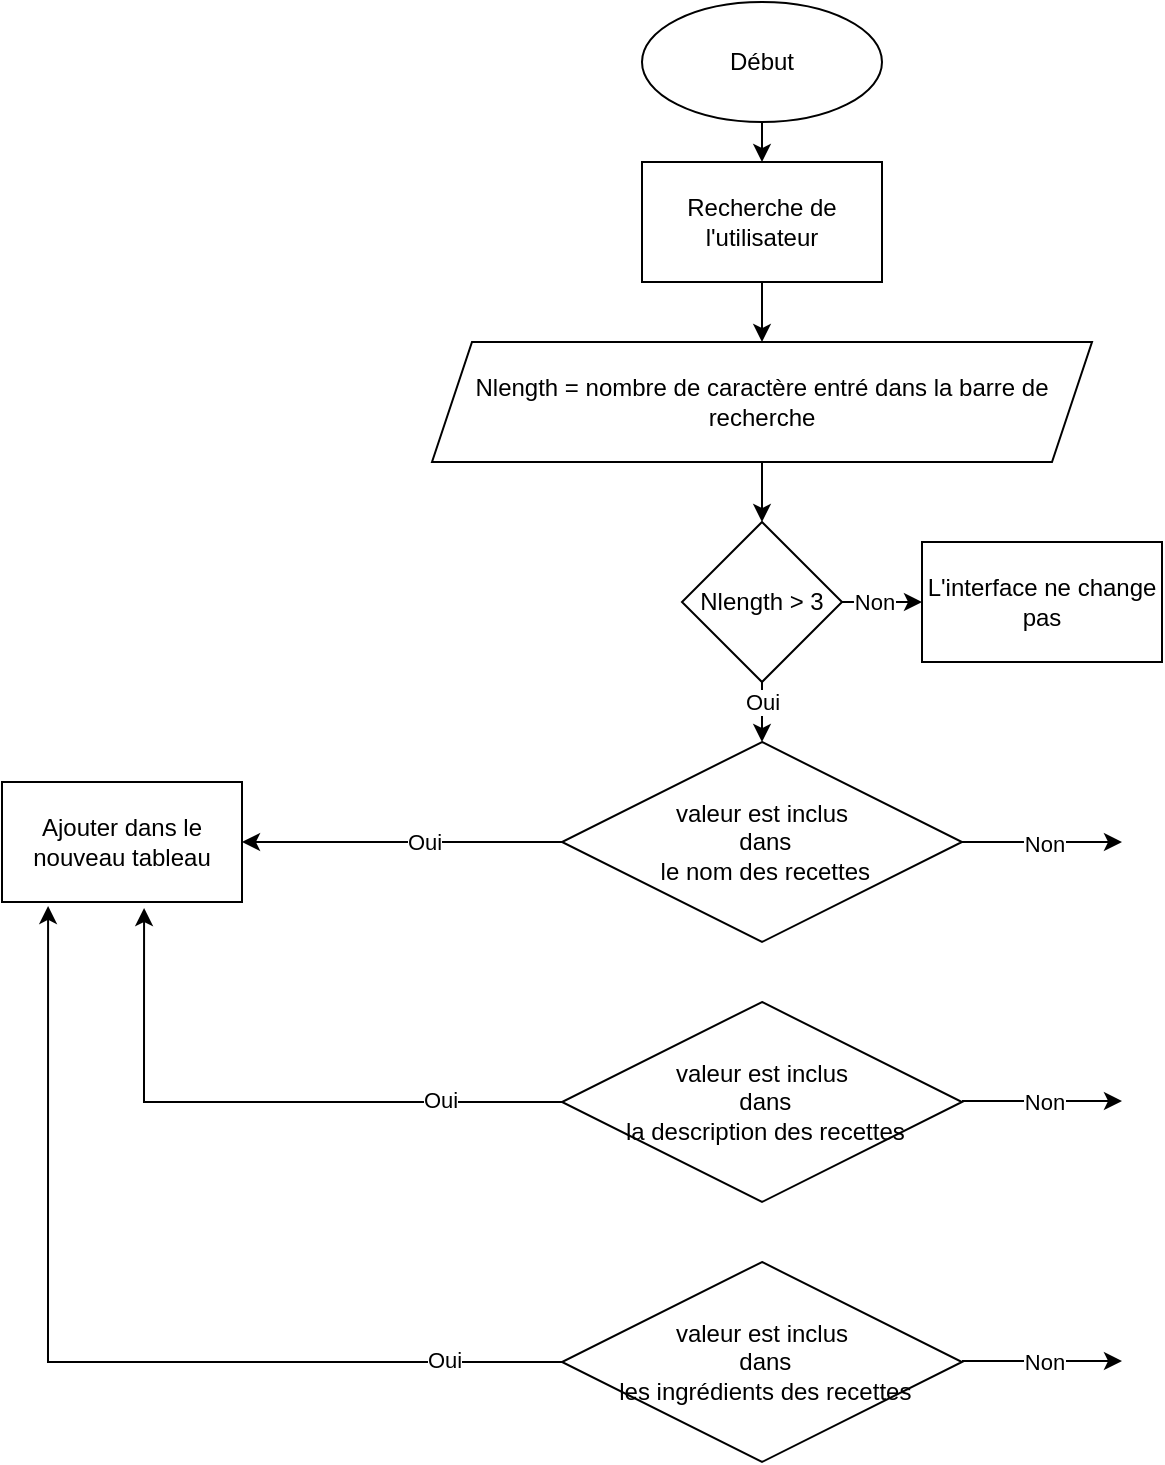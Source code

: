 <mxfile version="17.4.0" type="github">
  <diagram id="C5RBs43oDa-KdzZeNtuy" name="Page-1">
    <mxGraphModel dx="946" dy="589" grid="1" gridSize="10" guides="1" tooltips="1" connect="1" arrows="1" fold="1" page="1" pageScale="1" pageWidth="827" pageHeight="1169" math="0" shadow="0">
      <root>
        <mxCell id="WIyWlLk6GJQsqaUBKTNV-0" />
        <mxCell id="WIyWlLk6GJQsqaUBKTNV-1" parent="WIyWlLk6GJQsqaUBKTNV-0" />
        <mxCell id="Iiy8EJFlqJbz6gkXB-Cf-2" style="edgeStyle=orthogonalEdgeStyle;rounded=0;orthogonalLoop=1;jettySize=auto;html=1;exitX=0.5;exitY=1;exitDx=0;exitDy=0;" edge="1" parent="WIyWlLk6GJQsqaUBKTNV-1" source="Iiy8EJFlqJbz6gkXB-Cf-1">
          <mxGeometry relative="1" as="geometry">
            <mxPoint x="540" y="130" as="targetPoint" />
          </mxGeometry>
        </mxCell>
        <mxCell id="Iiy8EJFlqJbz6gkXB-Cf-1" value="Début" style="ellipse;whiteSpace=wrap;html=1;" vertex="1" parent="WIyWlLk6GJQsqaUBKTNV-1">
          <mxGeometry x="480" y="50" width="120" height="60" as="geometry" />
        </mxCell>
        <mxCell id="Iiy8EJFlqJbz6gkXB-Cf-7" value="" style="edgeStyle=orthogonalEdgeStyle;rounded=0;orthogonalLoop=1;jettySize=auto;html=1;" edge="1" parent="WIyWlLk6GJQsqaUBKTNV-1" source="Iiy8EJFlqJbz6gkXB-Cf-3" target="Iiy8EJFlqJbz6gkXB-Cf-6">
          <mxGeometry relative="1" as="geometry" />
        </mxCell>
        <mxCell id="Iiy8EJFlqJbz6gkXB-Cf-3" value="Recherche de l&#39;utilisateur" style="whiteSpace=wrap;html=1;" vertex="1" parent="WIyWlLk6GJQsqaUBKTNV-1">
          <mxGeometry x="480" y="130" width="120" height="60" as="geometry" />
        </mxCell>
        <mxCell id="Iiy8EJFlqJbz6gkXB-Cf-9" value="" style="edgeStyle=orthogonalEdgeStyle;rounded=0;orthogonalLoop=1;jettySize=auto;html=1;" edge="1" parent="WIyWlLk6GJQsqaUBKTNV-1" source="Iiy8EJFlqJbz6gkXB-Cf-6" target="Iiy8EJFlqJbz6gkXB-Cf-8">
          <mxGeometry relative="1" as="geometry" />
        </mxCell>
        <mxCell id="Iiy8EJFlqJbz6gkXB-Cf-6" value="Nlength = nombre de caractère entré dans la barre de recherche" style="shape=parallelogram;perimeter=parallelogramPerimeter;whiteSpace=wrap;html=1;fixedSize=1;" vertex="1" parent="WIyWlLk6GJQsqaUBKTNV-1">
          <mxGeometry x="375" y="220" width="330" height="60" as="geometry" />
        </mxCell>
        <mxCell id="Iiy8EJFlqJbz6gkXB-Cf-11" value="" style="edgeStyle=orthogonalEdgeStyle;rounded=0;orthogonalLoop=1;jettySize=auto;html=1;" edge="1" parent="WIyWlLk6GJQsqaUBKTNV-1" source="Iiy8EJFlqJbz6gkXB-Cf-8" target="Iiy8EJFlqJbz6gkXB-Cf-10">
          <mxGeometry relative="1" as="geometry" />
        </mxCell>
        <mxCell id="Iiy8EJFlqJbz6gkXB-Cf-12" value="Non" style="edgeLabel;html=1;align=center;verticalAlign=middle;resizable=0;points=[];" vertex="1" connectable="0" parent="Iiy8EJFlqJbz6gkXB-Cf-11">
          <mxGeometry x="-0.2" y="-1" relative="1" as="geometry">
            <mxPoint y="-1" as="offset" />
          </mxGeometry>
        </mxCell>
        <mxCell id="Iiy8EJFlqJbz6gkXB-Cf-14" value="" style="edgeStyle=orthogonalEdgeStyle;rounded=0;orthogonalLoop=1;jettySize=auto;html=1;" edge="1" parent="WIyWlLk6GJQsqaUBKTNV-1" source="Iiy8EJFlqJbz6gkXB-Cf-8" target="Iiy8EJFlqJbz6gkXB-Cf-13">
          <mxGeometry relative="1" as="geometry" />
        </mxCell>
        <mxCell id="Iiy8EJFlqJbz6gkXB-Cf-15" value="Oui" style="edgeLabel;html=1;align=center;verticalAlign=middle;resizable=0;points=[];" vertex="1" connectable="0" parent="Iiy8EJFlqJbz6gkXB-Cf-14">
          <mxGeometry x="0.633" y="-1" relative="1" as="geometry">
            <mxPoint x="1" y="-11" as="offset" />
          </mxGeometry>
        </mxCell>
        <mxCell id="Iiy8EJFlqJbz6gkXB-Cf-8" value="Nlength &amp;gt; 3" style="rhombus;whiteSpace=wrap;html=1;" vertex="1" parent="WIyWlLk6GJQsqaUBKTNV-1">
          <mxGeometry x="500" y="310" width="80" height="80" as="geometry" />
        </mxCell>
        <mxCell id="Iiy8EJFlqJbz6gkXB-Cf-10" value="L&#39;interface ne change pas" style="whiteSpace=wrap;html=1;" vertex="1" parent="WIyWlLk6GJQsqaUBKTNV-1">
          <mxGeometry x="620" y="320" width="120" height="60" as="geometry" />
        </mxCell>
        <mxCell id="Iiy8EJFlqJbz6gkXB-Cf-17" value="" style="edgeStyle=orthogonalEdgeStyle;rounded=0;orthogonalLoop=1;jettySize=auto;html=1;entryX=1;entryY=0.5;entryDx=0;entryDy=0;" edge="1" parent="WIyWlLk6GJQsqaUBKTNV-1" source="Iiy8EJFlqJbz6gkXB-Cf-13" target="Iiy8EJFlqJbz6gkXB-Cf-24">
          <mxGeometry relative="1" as="geometry">
            <mxPoint x="540" y="550" as="targetPoint" />
          </mxGeometry>
        </mxCell>
        <mxCell id="Iiy8EJFlqJbz6gkXB-Cf-18" value="Oui" style="edgeLabel;html=1;align=center;verticalAlign=middle;resizable=0;points=[];" vertex="1" connectable="0" parent="Iiy8EJFlqJbz6gkXB-Cf-17">
          <mxGeometry x="0.369" relative="1" as="geometry">
            <mxPoint x="40" as="offset" />
          </mxGeometry>
        </mxCell>
        <mxCell id="Iiy8EJFlqJbz6gkXB-Cf-37" value="" style="edgeStyle=orthogonalEdgeStyle;rounded=0;orthogonalLoop=1;jettySize=auto;html=1;" edge="1" parent="WIyWlLk6GJQsqaUBKTNV-1" source="Iiy8EJFlqJbz6gkXB-Cf-13">
          <mxGeometry relative="1" as="geometry">
            <mxPoint x="720" y="470" as="targetPoint" />
          </mxGeometry>
        </mxCell>
        <mxCell id="Iiy8EJFlqJbz6gkXB-Cf-39" value="Non" style="edgeLabel;html=1;align=center;verticalAlign=middle;resizable=0;points=[];" vertex="1" connectable="0" parent="Iiy8EJFlqJbz6gkXB-Cf-37">
          <mxGeometry x="0.025" relative="1" as="geometry">
            <mxPoint as="offset" />
          </mxGeometry>
        </mxCell>
        <mxCell id="Iiy8EJFlqJbz6gkXB-Cf-13" value="valeur est inclus&lt;br&gt;&amp;nbsp;dans&lt;br&gt;&amp;nbsp;le nom des recettes" style="rhombus;whiteSpace=wrap;html=1;" vertex="1" parent="WIyWlLk6GJQsqaUBKTNV-1">
          <mxGeometry x="440" y="420" width="200" height="100" as="geometry" />
        </mxCell>
        <mxCell id="Iiy8EJFlqJbz6gkXB-Cf-24" value="Ajouter dans le nouveau tableau" style="whiteSpace=wrap;html=1;" vertex="1" parent="WIyWlLk6GJQsqaUBKTNV-1">
          <mxGeometry x="160" y="440" width="120" height="60" as="geometry" />
        </mxCell>
        <mxCell id="Iiy8EJFlqJbz6gkXB-Cf-29" value="" style="edgeStyle=orthogonalEdgeStyle;rounded=0;orthogonalLoop=1;jettySize=auto;html=1;entryX=0.592;entryY=1.05;entryDx=0;entryDy=0;entryPerimeter=0;" edge="1" parent="WIyWlLk6GJQsqaUBKTNV-1" source="Iiy8EJFlqJbz6gkXB-Cf-25" target="Iiy8EJFlqJbz6gkXB-Cf-24">
          <mxGeometry relative="1" as="geometry">
            <mxPoint x="360" y="600" as="targetPoint" />
          </mxGeometry>
        </mxCell>
        <mxCell id="Iiy8EJFlqJbz6gkXB-Cf-30" value="Oui" style="edgeLabel;html=1;align=center;verticalAlign=middle;resizable=0;points=[];" vertex="1" connectable="0" parent="Iiy8EJFlqJbz6gkXB-Cf-29">
          <mxGeometry x="-0.601" y="-1" relative="1" as="geometry">
            <mxPoint as="offset" />
          </mxGeometry>
        </mxCell>
        <mxCell id="Iiy8EJFlqJbz6gkXB-Cf-25" value="valeur est inclus&lt;br&gt;&amp;nbsp;dans&lt;br&gt;&amp;nbsp;la description des recettes" style="rhombus;whiteSpace=wrap;html=1;" vertex="1" parent="WIyWlLk6GJQsqaUBKTNV-1">
          <mxGeometry x="440" y="550" width="200" height="100" as="geometry" />
        </mxCell>
        <mxCell id="Iiy8EJFlqJbz6gkXB-Cf-34" value="" style="edgeStyle=orthogonalEdgeStyle;rounded=0;orthogonalLoop=1;jettySize=auto;html=1;entryX=0.192;entryY=1.033;entryDx=0;entryDy=0;entryPerimeter=0;" edge="1" parent="WIyWlLk6GJQsqaUBKTNV-1" source="Iiy8EJFlqJbz6gkXB-Cf-31" target="Iiy8EJFlqJbz6gkXB-Cf-24">
          <mxGeometry relative="1" as="geometry">
            <mxPoint x="360" y="730" as="targetPoint" />
          </mxGeometry>
        </mxCell>
        <mxCell id="Iiy8EJFlqJbz6gkXB-Cf-35" value="Oui" style="edgeLabel;html=1;align=center;verticalAlign=middle;resizable=0;points=[];" vertex="1" connectable="0" parent="Iiy8EJFlqJbz6gkXB-Cf-34">
          <mxGeometry x="-0.757" y="-1" relative="1" as="geometry">
            <mxPoint as="offset" />
          </mxGeometry>
        </mxCell>
        <mxCell id="Iiy8EJFlqJbz6gkXB-Cf-31" value="valeur est inclus&lt;br&gt;&amp;nbsp;dans&lt;br&gt;&amp;nbsp;les ingrédients des recettes" style="rhombus;whiteSpace=wrap;html=1;" vertex="1" parent="WIyWlLk6GJQsqaUBKTNV-1">
          <mxGeometry x="440" y="680" width="200" height="100" as="geometry" />
        </mxCell>
        <mxCell id="Iiy8EJFlqJbz6gkXB-Cf-40" value="" style="edgeStyle=orthogonalEdgeStyle;rounded=0;orthogonalLoop=1;jettySize=auto;html=1;" edge="1" parent="WIyWlLk6GJQsqaUBKTNV-1">
          <mxGeometry relative="1" as="geometry">
            <mxPoint x="640" y="599.5" as="sourcePoint" />
            <mxPoint x="720" y="599.5" as="targetPoint" />
          </mxGeometry>
        </mxCell>
        <mxCell id="Iiy8EJFlqJbz6gkXB-Cf-41" value="Non" style="edgeLabel;html=1;align=center;verticalAlign=middle;resizable=0;points=[];" vertex="1" connectable="0" parent="Iiy8EJFlqJbz6gkXB-Cf-40">
          <mxGeometry x="0.025" relative="1" as="geometry">
            <mxPoint as="offset" />
          </mxGeometry>
        </mxCell>
        <mxCell id="Iiy8EJFlqJbz6gkXB-Cf-42" value="" style="edgeStyle=orthogonalEdgeStyle;rounded=0;orthogonalLoop=1;jettySize=auto;html=1;" edge="1" parent="WIyWlLk6GJQsqaUBKTNV-1">
          <mxGeometry relative="1" as="geometry">
            <mxPoint x="640" y="729.5" as="sourcePoint" />
            <mxPoint x="720" y="729.5" as="targetPoint" />
          </mxGeometry>
        </mxCell>
        <mxCell id="Iiy8EJFlqJbz6gkXB-Cf-43" value="Non" style="edgeLabel;html=1;align=center;verticalAlign=middle;resizable=0;points=[];" vertex="1" connectable="0" parent="Iiy8EJFlqJbz6gkXB-Cf-42">
          <mxGeometry x="0.025" relative="1" as="geometry">
            <mxPoint as="offset" />
          </mxGeometry>
        </mxCell>
      </root>
    </mxGraphModel>
  </diagram>
</mxfile>
